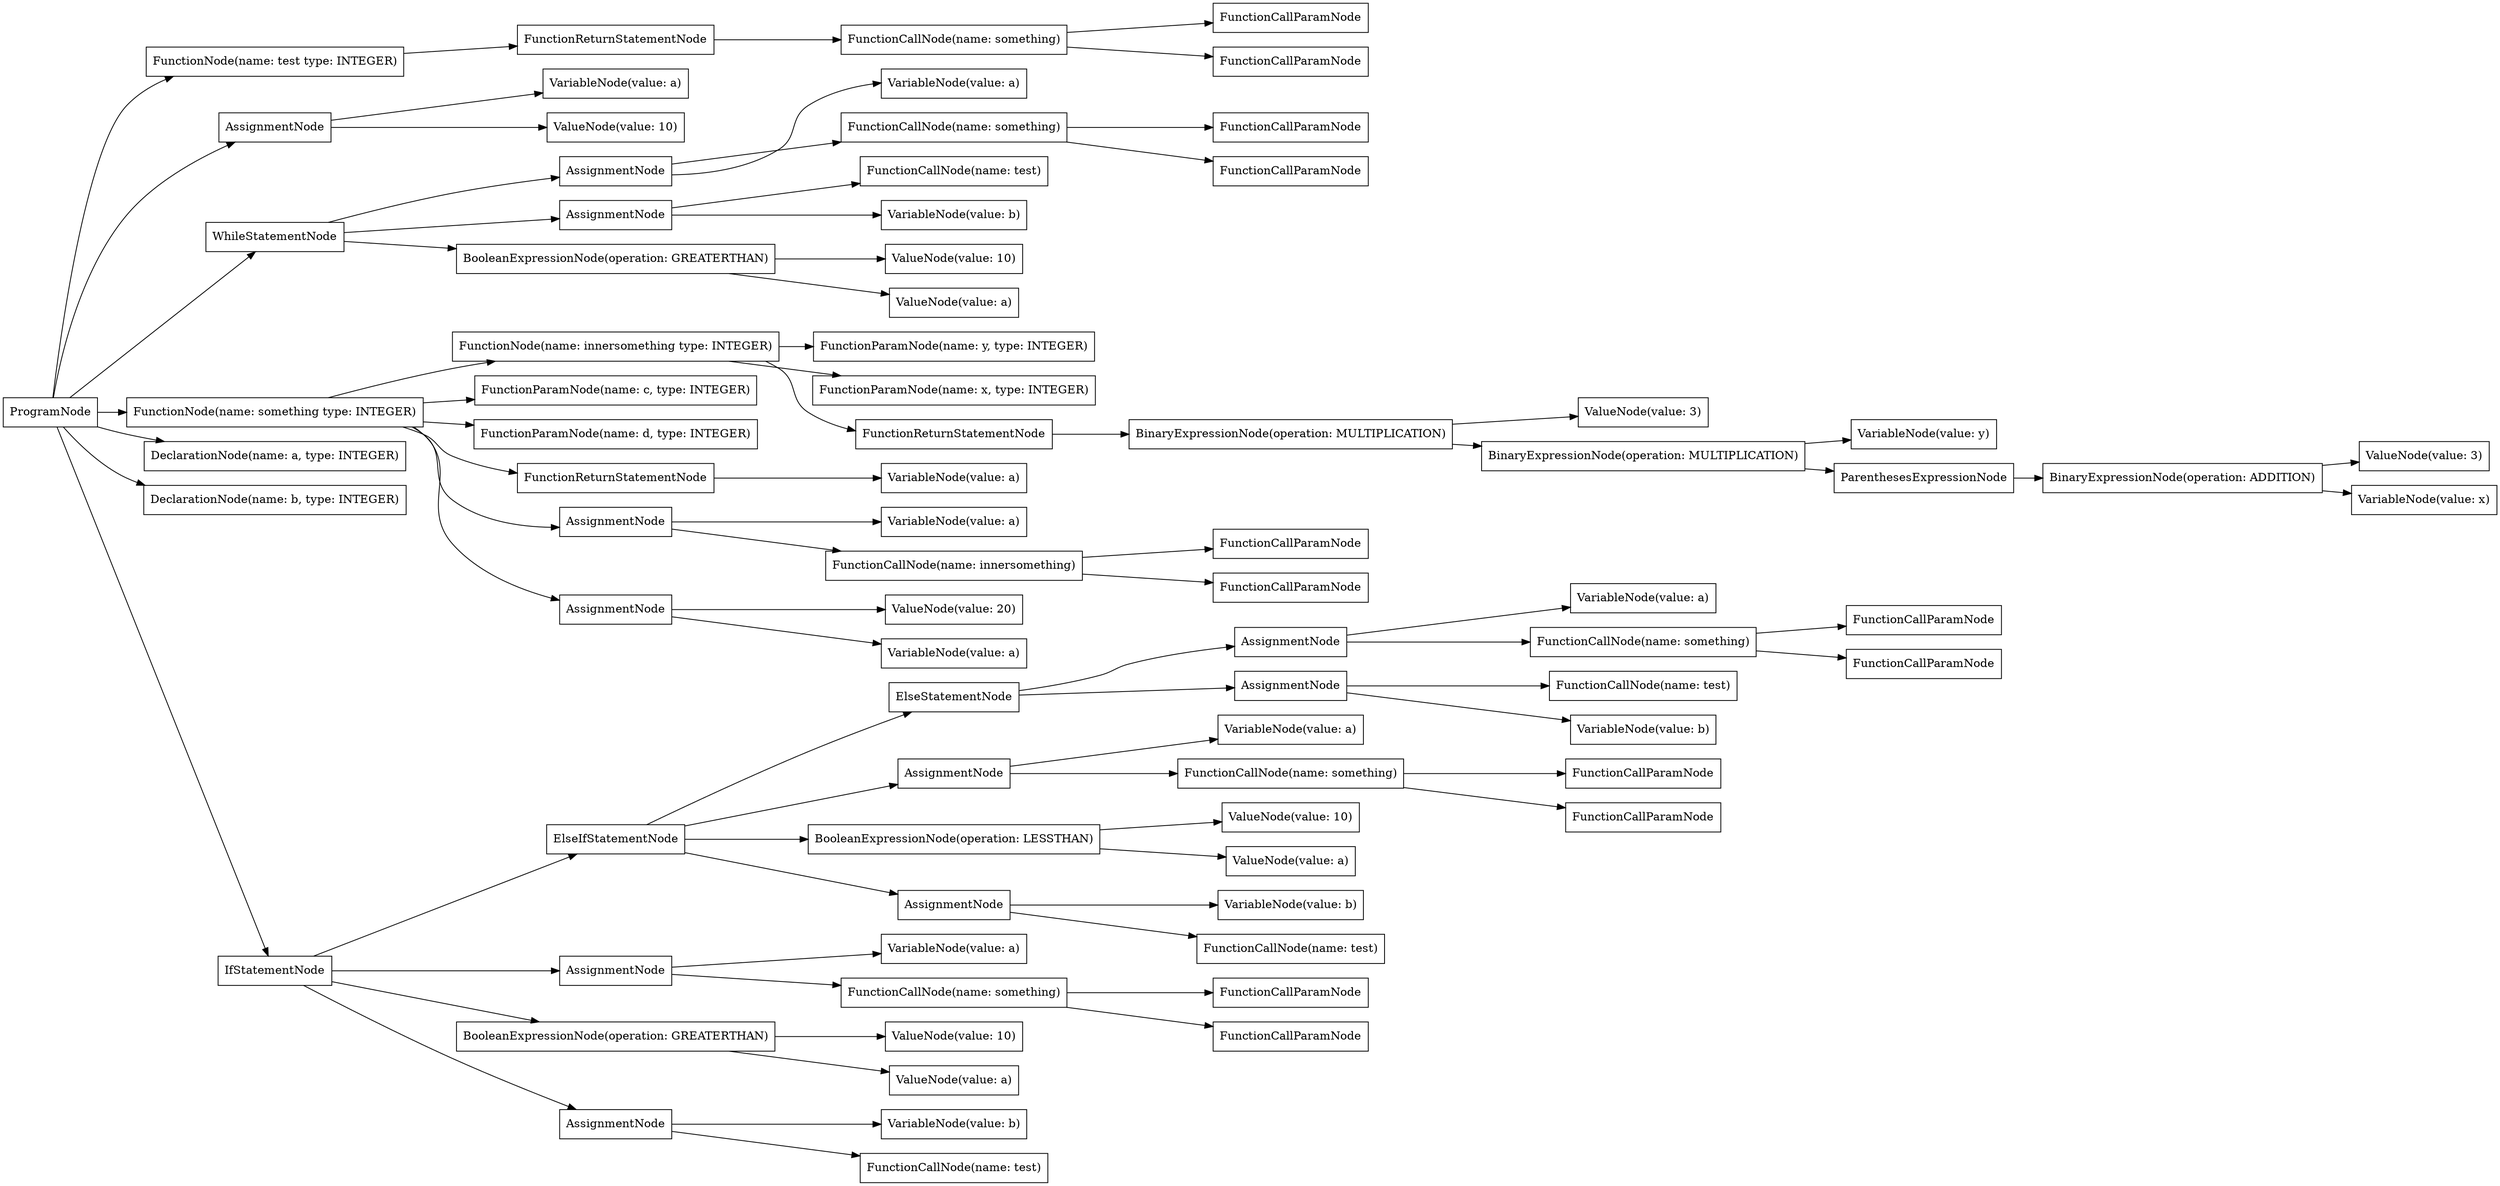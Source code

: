 digraph G {
rankdir=LR
"9337dd04-c40c-44fb-a406-21aecec0afac" [label="FunctionCallParamNode" shape="box"];
"8e190e48-1db5-4f57-8c8b-ee75d317f15f" [label="AssignmentNode" shape="box"];
"c009b78a-6350-40a5-8a76-3a2dffbfb69e" [label="FunctionNode(name: innersomething type: INTEGER)" shape="box"];
"d44376ce-9e42-4f80-a577-e813fb94eb33" [label="FunctionCallParamNode" shape="box"];
"47172fbd-4848-4d83-b719-3e21aef01e27" [label="FunctionCallParamNode" shape="box"];
"91a6dbe0-9827-4eed-a2ef-c5f2882df7ac" [label="ValueNode(value: 20)" shape="box"];
"b3002174-19e8-4f89-b165-173db4059dd8" [label="BinaryExpressionNode(operation: MULTIPLICATION)" shape="box"];
"086ed9a4-0f2b-4e8a-ac29-f94010ebee79" [label="VariableNode(value: a)" shape="box"];
"0d3c83fe-fda8-4bec-8e9b-28815b5fc5d1" [label="FunctionNode(name: test type: INTEGER)" shape="box"];
"3eb647d8-eb98-4022-97ed-ef512984f1fe" [label="VariableNode(value: y)" shape="box"];
"b208ed89-27f1-4be8-8944-1341943e2c37" [label="VariableNode(value: a)" shape="box"];
"be01cf99-f8e1-4324-9d0d-263ab0d9d027" [label="VariableNode(value: b)" shape="box"];
"0fdb1c1d-bb10-4998-836f-aa6eaa514b8b" [label="ValueNode(value: 3)" shape="box"];
"97663f29-0bfe-4c02-8238-7af423cde9a7" [label="VariableNode(value: a)" shape="box"];
"fcb816ff-9f62-4be5-9360-5aa1d297d481" [label="FunctionCallParamNode" shape="box"];
"18e9b0eb-2f42-4e2c-9a34-7c81a718bdd8" [label="VariableNode(value: b)" shape="box"];
"f32bb716-58a9-4446-a7eb-bf9e709f9da2" [label="VariableNode(value: a)" shape="box"];
"bbb10d76-0f47-4c1e-bddc-a8c78c390ca7" [label="FunctionParamNode(name: c, type: INTEGER)" shape="box"];
"e45d76ab-ab2a-4044-9a58-9e1ffc52d911" [label="FunctionCallNode(name: something)" shape="box"];
"e4ac2ca3-ee80-4906-b169-625ec88641a5" [label="FunctionCallNode(name: test)" shape="box"];
"a85ec964-84eb-4799-952e-de733a82d589" [label="AssignmentNode" shape="box"];
"0bf181ed-fd0e-497c-b904-1310e091474b" [label="VariableNode(value: a)" shape="box"];
"545658e9-9cad-43e6-98f8-cdb4807df3e7" [label="FunctionCallNode(name: test)" shape="box"];
"d91e0010-d490-4a76-8a1c-de04876f1dbc" [label="WhileStatementNode" shape="box"];
"0d3849a0-3437-47aa-b2fa-241ddac8128f" [label="VariableNode(value: a)" shape="box"];
"df1986b4-eb6f-4ee8-ae43-a497bf70ab2b" [label="ElseStatementNode" shape="box"];
"62904643-9bce-428f-a5fa-2e76bc24421c" [label="FunctionCallNode(name: innersomething)" shape="box"];
"58d6042f-35de-4870-8832-4487c2476d0d" [label="BinaryExpressionNode(operation: MULTIPLICATION)" shape="box"];
"0029cc14-a062-4b16-8c0a-8d91ad986362" [label="AssignmentNode" shape="box"];
"8da3e21c-3168-4c0a-af24-c6f9703ae493" [label="FunctionCallParamNode" shape="box"];
"2fe3447b-c39d-417a-aee8-886be5cf471a" [label="FunctionNode(name: something type: INTEGER)" shape="box"];
"07585f77-61c7-4a8e-9345-5c4a31835140" [label="AssignmentNode" shape="box"];
"8d1a533e-ac31-4932-89f8-38eddaf0beef" [label="FunctionParamNode(name: d, type: INTEGER)" shape="box"];
"3c527587-4455-482c-957b-2a8e0e01a1f7" [label="FunctionReturnStatementNode" shape="box"];
"3fd51143-22ca-4ce8-b561-d897af0b83e6" [label="FunctionCallParamNode" shape="box"];
"bae3d997-f06a-4273-befd-b99e82e713d9" [label="ParenthesesExpressionNode" shape="box"];
"4e4fc756-30b8-4393-8d67-9fbd57a29d78" [label="FunctionCallParamNode" shape="box"];
"fd69f57f-ea5e-4e48-9798-dbdc91da0b28" [label="VariableNode(value: a)" shape="box"];
"b4782980-1f37-4adb-a4e6-c8bf20fb2381" [label="VariableNode(value: b)" shape="box"];
"da38248b-0b5c-44fe-9095-ae2cec99c808" [label="ValueNode(value: 10)" shape="box"];
"1dd5db67-409e-430a-bd1c-aab3107caac8" [label="FunctionParamNode(name: y, type: INTEGER)" shape="box"];
"d335da54-6321-4f8f-a94e-4e6fa13fd46c" [label="ElseIfStatementNode" shape="box"];
"0767f340-d0b4-4e6a-b8a2-66d9f89483a8" [label="VariableNode(value: a)" shape="box"];
"6799fad7-d71c-4883-a342-aee3573f85f0" [label="FunctionParamNode(name: x, type: INTEGER)" shape="box"];
"4245630b-5e8c-4ca5-80cb-51da9be8dea1" [label="AssignmentNode" shape="box"];
"d4424d54-3866-4bde-9efd-24911e0c4586" [label="ValueNode(value: 10)" shape="box"];
"454d3296-e4c7-40e6-a423-9cc7b8abd7fc" [label="ValueNode(value: 3)" shape="box"];
"316f8987-ef36-4290-8a36-b73aa3dc6557" [label="AssignmentNode" shape="box"];
"be859b7c-fe57-4fe1-b759-b2d02a9d0491" [label="FunctionReturnStatementNode" shape="box"];
"9b1911c4-9546-4212-8c9c-d123035861a5" [label="FunctionCallNode(name: test)" shape="box"];
"d5954633-6a91-4cb2-a9d1-f793e932b0be" [label="FunctionCallNode(name: test)" shape="box"];
"43f18e44-e4db-4268-813a-a6d204e277c3" [label="FunctionCallNode(name: something)" shape="box"];
"d3e26d33-7e3a-4cee-9ead-308383dc33b8" [label="FunctionCallNode(name: something)" shape="box"];
"422a8692-8a07-4f8f-ae24-79b5b4fb118b" [label="ValueNode(value: 10)" shape="box"];
"6d891b0a-e250-4c77-9e50-f7154a67ddd5" [label="ProgramNode" shape="box"];
"5d3988f1-e9e9-4771-998e-becb4f9a635c" [label="BinaryExpressionNode(operation: ADDITION)" shape="box"];
"d9190228-fce4-4f50-8565-d419ea1697b7" [label="FunctionCallNode(name: something)" shape="box"];
"f4f0dc5e-5cfe-458f-8b91-f6e34cd840af" [label="BooleanExpressionNode(operation: GREATERTHAN)" shape="box"];
"6fefcffc-061b-41b2-b961-100e68571bd9" [label="DeclarationNode(name: a, type: INTEGER)" shape="box"];
"e40cd5ac-a2da-4845-aee8-410362c962fd" [label="AssignmentNode" shape="box"];
"7cc58fec-d558-403c-a00a-a98f807b9d52" [label="VariableNode(value: x)" shape="box"];
"8977216c-ff7c-4580-8d13-036bb29dcfe3" [label="ValueNode(value: a)" shape="box"];
"857461a9-9ab0-4a05-80ec-418d1b71271b" [label="BooleanExpressionNode(operation: LESSTHAN)" shape="box"];
"59c962cd-46e8-442d-9055-e9b01b117f52" [label="ValueNode(value: a)" shape="box"];
"1a412b50-ea4e-4946-9b85-33c56aaa4e14" [label="FunctionCallParamNode" shape="box"];
"62cac56a-a1aa-4276-8463-45c5416636db" [label="FunctionCallParamNode" shape="box"];
"c5f84b3a-ad09-4634-bbab-9c719a80cfcd" [label="FunctionCallParamNode" shape="box"];
"cd780263-4865-4d3f-8aa1-b3c1b2cd1184" [label="VariableNode(value: b)" shape="box"];
"cce7ef94-ca40-4567-ab62-8abcb22a424b" [label="FunctionCallParamNode" shape="box"];
"2a232e48-0571-4951-9e3e-cf1e82d1ccd6" [label="AssignmentNode" shape="box"];
"f737adab-2ceb-4c8f-90c2-d7993a54fd18" [label="AssignmentNode" shape="box"];
"112ffb35-104b-4cc1-ab57-b1e6d88281d1" [label="AssignmentNode" shape="box"];
"6fbd6f9d-1a7e-4310-8188-60b0c0806104" [label="FunctionCallParamNode" shape="box"];
"54c47ea4-1fa5-43a3-ba57-078157d9f71d" [label="BooleanExpressionNode(operation: GREATERTHAN)" shape="box"];
"09bbdbaa-a7c2-4404-a1b7-ce80e66fbdfa" [label="ValueNode(value: 10)" shape="box"];
"056e9acd-4672-4138-a79d-0e22d9190438" [label="FunctionCallNode(name: something)" shape="box"];
"38ec7dc8-52c0-4064-9ebe-52552d2d59be" [label="DeclarationNode(name: b, type: INTEGER)" shape="box"];
"72466ad7-1dae-4fa1-bcd0-4beac3ad25f3" [label="IfStatementNode" shape="box"];
"d4ef8020-d316-42fd-87ce-433d6cee82c4" [label="FunctionReturnStatementNode" shape="box"];
"0bdd83ea-9c9c-479e-8b29-b987d98751e2" [label="AssignmentNode" shape="box"];
"a58dfbbb-852e-4539-b2e9-0009cde4e85a" [label="ValueNode(value: a)" shape="box"];
"6d891b0a-e250-4c77-9e50-f7154a67ddd5" -> "6fefcffc-061b-41b2-b961-100e68571bd9";
"6d891b0a-e250-4c77-9e50-f7154a67ddd5" -> "38ec7dc8-52c0-4064-9ebe-52552d2d59be";
"6d891b0a-e250-4c77-9e50-f7154a67ddd5" -> "a85ec964-84eb-4799-952e-de733a82d589";
"a85ec964-84eb-4799-952e-de733a82d589" -> "0767f340-d0b4-4e6a-b8a2-66d9f89483a8";
"a85ec964-84eb-4799-952e-de733a82d589" -> "09bbdbaa-a7c2-4404-a1b7-ce80e66fbdfa";
"6d891b0a-e250-4c77-9e50-f7154a67ddd5" -> "0d3c83fe-fda8-4bec-8e9b-28815b5fc5d1";
"0d3c83fe-fda8-4bec-8e9b-28815b5fc5d1" -> "d4ef8020-d316-42fd-87ce-433d6cee82c4";
"d4ef8020-d316-42fd-87ce-433d6cee82c4" -> "43f18e44-e4db-4268-813a-a6d204e277c3";
"43f18e44-e4db-4268-813a-a6d204e277c3" -> "8da3e21c-3168-4c0a-af24-c6f9703ae493";
"43f18e44-e4db-4268-813a-a6d204e277c3" -> "c5f84b3a-ad09-4634-bbab-9c719a80cfcd";
"6d891b0a-e250-4c77-9e50-f7154a67ddd5" -> "2fe3447b-c39d-417a-aee8-886be5cf471a";
"2fe3447b-c39d-417a-aee8-886be5cf471a" -> "bbb10d76-0f47-4c1e-bddc-a8c78c390ca7";
"2fe3447b-c39d-417a-aee8-886be5cf471a" -> "8d1a533e-ac31-4932-89f8-38eddaf0beef";
"2fe3447b-c39d-417a-aee8-886be5cf471a" -> "0bdd83ea-9c9c-479e-8b29-b987d98751e2";
"0bdd83ea-9c9c-479e-8b29-b987d98751e2" -> "0bf181ed-fd0e-497c-b904-1310e091474b";
"0bdd83ea-9c9c-479e-8b29-b987d98751e2" -> "91a6dbe0-9827-4eed-a2ef-c5f2882df7ac";
"2fe3447b-c39d-417a-aee8-886be5cf471a" -> "c009b78a-6350-40a5-8a76-3a2dffbfb69e";
"c009b78a-6350-40a5-8a76-3a2dffbfb69e" -> "6799fad7-d71c-4883-a342-aee3573f85f0";
"c009b78a-6350-40a5-8a76-3a2dffbfb69e" -> "1dd5db67-409e-430a-bd1c-aab3107caac8";
"c009b78a-6350-40a5-8a76-3a2dffbfb69e" -> "be859b7c-fe57-4fe1-b759-b2d02a9d0491";
"be859b7c-fe57-4fe1-b759-b2d02a9d0491" -> "b3002174-19e8-4f89-b165-173db4059dd8";
"b3002174-19e8-4f89-b165-173db4059dd8" -> "58d6042f-35de-4870-8832-4487c2476d0d";
"58d6042f-35de-4870-8832-4487c2476d0d" -> "bae3d997-f06a-4273-befd-b99e82e713d9";
"bae3d997-f06a-4273-befd-b99e82e713d9" -> "5d3988f1-e9e9-4771-998e-becb4f9a635c";
"5d3988f1-e9e9-4771-998e-becb4f9a635c" -> "7cc58fec-d558-403c-a00a-a98f807b9d52";
"5d3988f1-e9e9-4771-998e-becb4f9a635c" -> "454d3296-e4c7-40e6-a423-9cc7b8abd7fc";
"58d6042f-35de-4870-8832-4487c2476d0d" -> "3eb647d8-eb98-4022-97ed-ef512984f1fe";
"b3002174-19e8-4f89-b165-173db4059dd8" -> "0fdb1c1d-bb10-4998-836f-aa6eaa514b8b";
"2fe3447b-c39d-417a-aee8-886be5cf471a" -> "112ffb35-104b-4cc1-ab57-b1e6d88281d1";
"112ffb35-104b-4cc1-ab57-b1e6d88281d1" -> "086ed9a4-0f2b-4e8a-ac29-f94010ebee79";
"112ffb35-104b-4cc1-ab57-b1e6d88281d1" -> "62904643-9bce-428f-a5fa-2e76bc24421c";
"62904643-9bce-428f-a5fa-2e76bc24421c" -> "cce7ef94-ca40-4567-ab62-8abcb22a424b";
"62904643-9bce-428f-a5fa-2e76bc24421c" -> "6fbd6f9d-1a7e-4310-8188-60b0c0806104";
"2fe3447b-c39d-417a-aee8-886be5cf471a" -> "3c527587-4455-482c-957b-2a8e0e01a1f7";
"3c527587-4455-482c-957b-2a8e0e01a1f7" -> "b208ed89-27f1-4be8-8944-1341943e2c37";
"6d891b0a-e250-4c77-9e50-f7154a67ddd5" -> "d91e0010-d490-4a76-8a1c-de04876f1dbc";
"d91e0010-d490-4a76-8a1c-de04876f1dbc" -> "54c47ea4-1fa5-43a3-ba57-078157d9f71d";
"54c47ea4-1fa5-43a3-ba57-078157d9f71d" -> "8977216c-ff7c-4580-8d13-036bb29dcfe3";
"54c47ea4-1fa5-43a3-ba57-078157d9f71d" -> "d4424d54-3866-4bde-9efd-24911e0c4586";
"d91e0010-d490-4a76-8a1c-de04876f1dbc" -> "8e190e48-1db5-4f57-8c8b-ee75d317f15f";
"8e190e48-1db5-4f57-8c8b-ee75d317f15f" -> "fd69f57f-ea5e-4e48-9798-dbdc91da0b28";
"8e190e48-1db5-4f57-8c8b-ee75d317f15f" -> "d3e26d33-7e3a-4cee-9ead-308383dc33b8";
"d3e26d33-7e3a-4cee-9ead-308383dc33b8" -> "fcb816ff-9f62-4be5-9360-5aa1d297d481";
"d3e26d33-7e3a-4cee-9ead-308383dc33b8" -> "d44376ce-9e42-4f80-a577-e813fb94eb33";
"d91e0010-d490-4a76-8a1c-de04876f1dbc" -> "0029cc14-a062-4b16-8c0a-8d91ad986362";
"0029cc14-a062-4b16-8c0a-8d91ad986362" -> "cd780263-4865-4d3f-8aa1-b3c1b2cd1184";
"0029cc14-a062-4b16-8c0a-8d91ad986362" -> "e4ac2ca3-ee80-4906-b169-625ec88641a5";
"6d891b0a-e250-4c77-9e50-f7154a67ddd5" -> "72466ad7-1dae-4fa1-bcd0-4beac3ad25f3";
"72466ad7-1dae-4fa1-bcd0-4beac3ad25f3" -> "f4f0dc5e-5cfe-458f-8b91-f6e34cd840af";
"f4f0dc5e-5cfe-458f-8b91-f6e34cd840af" -> "59c962cd-46e8-442d-9055-e9b01b117f52";
"f4f0dc5e-5cfe-458f-8b91-f6e34cd840af" -> "da38248b-0b5c-44fe-9095-ae2cec99c808";
"72466ad7-1dae-4fa1-bcd0-4beac3ad25f3" -> "4245630b-5e8c-4ca5-80cb-51da9be8dea1";
"4245630b-5e8c-4ca5-80cb-51da9be8dea1" -> "0d3849a0-3437-47aa-b2fa-241ddac8128f";
"4245630b-5e8c-4ca5-80cb-51da9be8dea1" -> "056e9acd-4672-4138-a79d-0e22d9190438";
"056e9acd-4672-4138-a79d-0e22d9190438" -> "9337dd04-c40c-44fb-a406-21aecec0afac";
"056e9acd-4672-4138-a79d-0e22d9190438" -> "47172fbd-4848-4d83-b719-3e21aef01e27";
"72466ad7-1dae-4fa1-bcd0-4beac3ad25f3" -> "2a232e48-0571-4951-9e3e-cf1e82d1ccd6";
"2a232e48-0571-4951-9e3e-cf1e82d1ccd6" -> "18e9b0eb-2f42-4e2c-9a34-7c81a718bdd8";
"2a232e48-0571-4951-9e3e-cf1e82d1ccd6" -> "9b1911c4-9546-4212-8c9c-d123035861a5";
"72466ad7-1dae-4fa1-bcd0-4beac3ad25f3" -> "d335da54-6321-4f8f-a94e-4e6fa13fd46c";
"d335da54-6321-4f8f-a94e-4e6fa13fd46c" -> "857461a9-9ab0-4a05-80ec-418d1b71271b";
"857461a9-9ab0-4a05-80ec-418d1b71271b" -> "a58dfbbb-852e-4539-b2e9-0009cde4e85a";
"857461a9-9ab0-4a05-80ec-418d1b71271b" -> "422a8692-8a07-4f8f-ae24-79b5b4fb118b";
"d335da54-6321-4f8f-a94e-4e6fa13fd46c" -> "07585f77-61c7-4a8e-9345-5c4a31835140";
"07585f77-61c7-4a8e-9345-5c4a31835140" -> "f32bb716-58a9-4446-a7eb-bf9e709f9da2";
"07585f77-61c7-4a8e-9345-5c4a31835140" -> "d9190228-fce4-4f50-8565-d419ea1697b7";
"d9190228-fce4-4f50-8565-d419ea1697b7" -> "1a412b50-ea4e-4946-9b85-33c56aaa4e14";
"d9190228-fce4-4f50-8565-d419ea1697b7" -> "62cac56a-a1aa-4276-8463-45c5416636db";
"d335da54-6321-4f8f-a94e-4e6fa13fd46c" -> "f737adab-2ceb-4c8f-90c2-d7993a54fd18";
"f737adab-2ceb-4c8f-90c2-d7993a54fd18" -> "be01cf99-f8e1-4324-9d0d-263ab0d9d027";
"f737adab-2ceb-4c8f-90c2-d7993a54fd18" -> "d5954633-6a91-4cb2-a9d1-f793e932b0be";
"d335da54-6321-4f8f-a94e-4e6fa13fd46c" -> "df1986b4-eb6f-4ee8-ae43-a497bf70ab2b";
"df1986b4-eb6f-4ee8-ae43-a497bf70ab2b" -> "316f8987-ef36-4290-8a36-b73aa3dc6557";
"316f8987-ef36-4290-8a36-b73aa3dc6557" -> "97663f29-0bfe-4c02-8238-7af423cde9a7";
"316f8987-ef36-4290-8a36-b73aa3dc6557" -> "e45d76ab-ab2a-4044-9a58-9e1ffc52d911";
"e45d76ab-ab2a-4044-9a58-9e1ffc52d911" -> "3fd51143-22ca-4ce8-b561-d897af0b83e6";
"e45d76ab-ab2a-4044-9a58-9e1ffc52d911" -> "4e4fc756-30b8-4393-8d67-9fbd57a29d78";
"df1986b4-eb6f-4ee8-ae43-a497bf70ab2b" -> "e40cd5ac-a2da-4845-aee8-410362c962fd";
"e40cd5ac-a2da-4845-aee8-410362c962fd" -> "b4782980-1f37-4adb-a4e6-c8bf20fb2381";
"e40cd5ac-a2da-4845-aee8-410362c962fd" -> "545658e9-9cad-43e6-98f8-cdb4807df3e7";
}